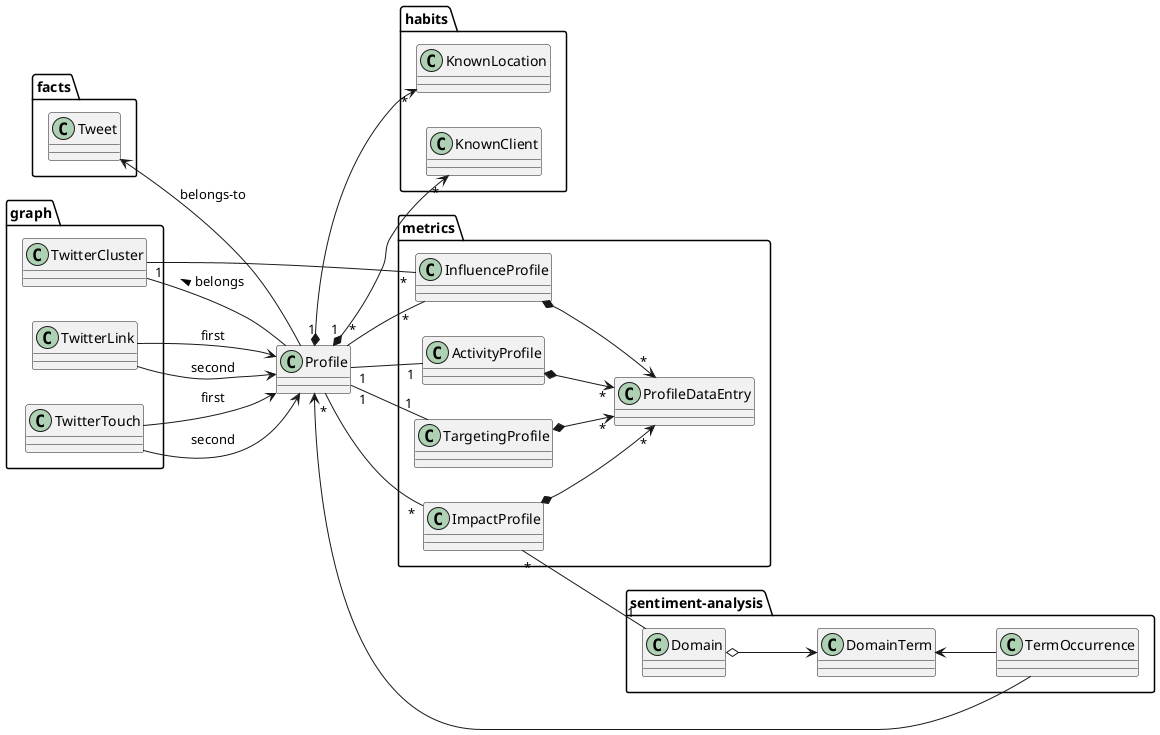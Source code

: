 @startuml
left to right direction

	class Profile {

	}

	package facts {

		class Tweet {

		}

		Tweet <-- Profile : belongs-to
	}

	package graph {

		class TwitterLink {

		}

		class TwitterCluster {

		}

		class TwitterTouch {

		}


		TwitterLink --> Profile : first
		TwitterLink --> Profile : second
		TwitterTouch --> Profile : first
		TwitterTouch --> Profile : second
		TwitterCluster -- Profile : < belongs
	}

	package habits {

		class KnownLocation {

		}

		class KnownClient {

		}

		Profile "1" *--> "*" KnownLocation
		Profile "1" *--> "*" KnownClient
	}

	package sentiment-analysis {

		class Domain {

		}

		class DomainTerm {

		}

		class TermOccurrence {

		}

		Domain o--> DomainTerm
		DomainTerm <-- TermOccurrence
		TermOccurrence --> Profile
	}

	package metrics {

		class TargetingProfile {

		}
		
		class InfluenceProfile {

		}

		class ImpactProfile {

		}

		class ActivityProfile {

		}

		class ProfileDataEntry {

		}

		Profile "*" -- "*" ImpactProfile
		ImpactProfile "*" -- "1" Domain
		ImpactProfile *--> "*" ProfileDataEntry

		Profile "*" -- "*" InfluenceProfile
		InfluenceProfile "*" -- "1" TwitterCluster
		InfluenceProfile *--> "*" ProfileDataEntry

		Profile "1" -- "1" TargetingProfile
		TargetingProfile *--> "*" ProfileDataEntry

		Profile "1" -- "1" ActivityProfile
		ActivityProfile *--> "*" ProfileDataEntry 
	} 

@enduml